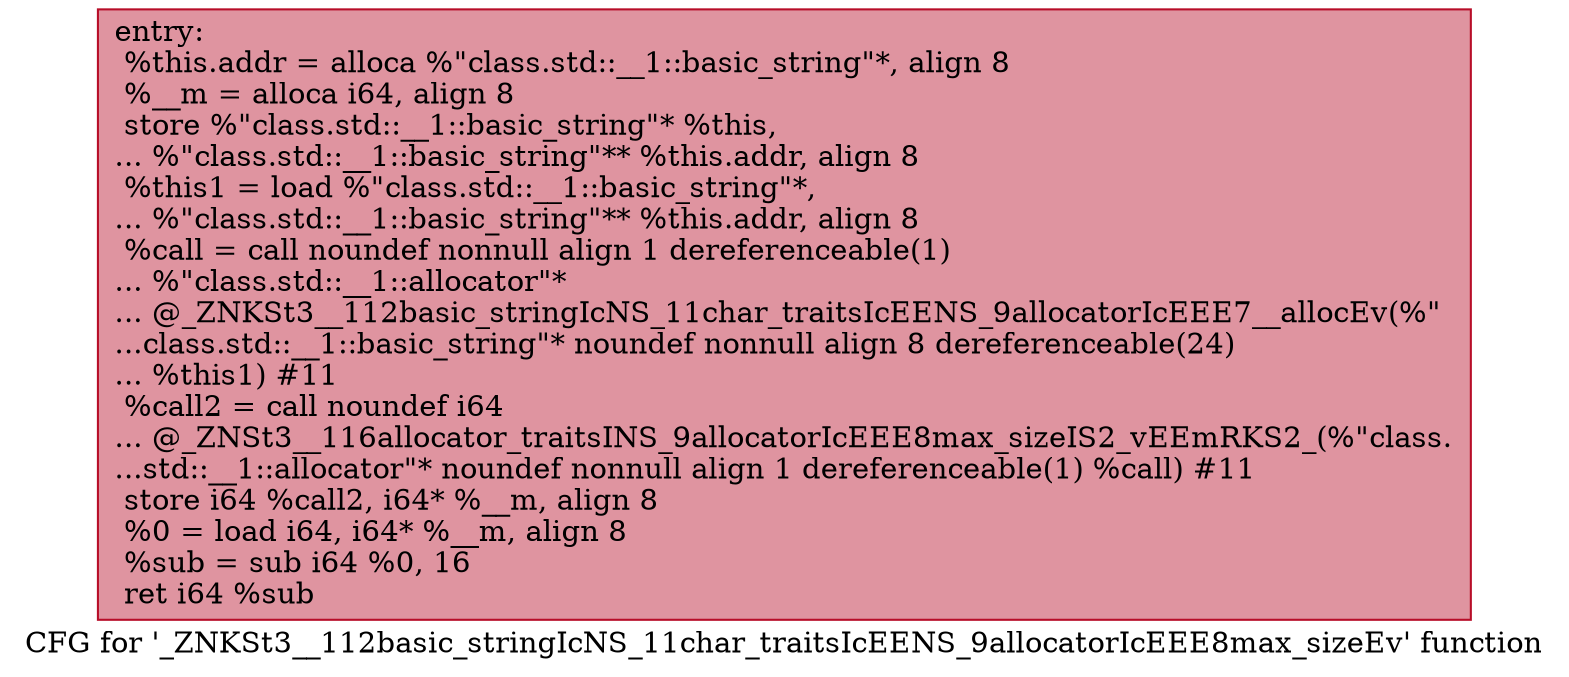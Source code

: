 digraph "CFG for '_ZNKSt3__112basic_stringIcNS_11char_traitsIcEENS_9allocatorIcEEE8max_sizeEv' function" {
	label="CFG for '_ZNKSt3__112basic_stringIcNS_11char_traitsIcEENS_9allocatorIcEEE8max_sizeEv' function";

	Node0x600003e7d300 [shape=record,color="#b70d28ff", style=filled, fillcolor="#b70d2870",label="{entry:\l  %this.addr = alloca %\"class.std::__1::basic_string\"*, align 8\l  %__m = alloca i64, align 8\l  store %\"class.std::__1::basic_string\"* %this,\l... %\"class.std::__1::basic_string\"** %this.addr, align 8\l  %this1 = load %\"class.std::__1::basic_string\"*,\l... %\"class.std::__1::basic_string\"** %this.addr, align 8\l  %call = call noundef nonnull align 1 dereferenceable(1)\l... %\"class.std::__1::allocator\"*\l... @_ZNKSt3__112basic_stringIcNS_11char_traitsIcEENS_9allocatorIcEEE7__allocEv(%\"\l...class.std::__1::basic_string\"* noundef nonnull align 8 dereferenceable(24)\l... %this1) #11\l  %call2 = call noundef i64\l... @_ZNSt3__116allocator_traitsINS_9allocatorIcEEE8max_sizeIS2_vEEmRKS2_(%\"class.\l...std::__1::allocator\"* noundef nonnull align 1 dereferenceable(1) %call) #11\l  store i64 %call2, i64* %__m, align 8\l  %0 = load i64, i64* %__m, align 8\l  %sub = sub i64 %0, 16\l  ret i64 %sub\l}"];
}
